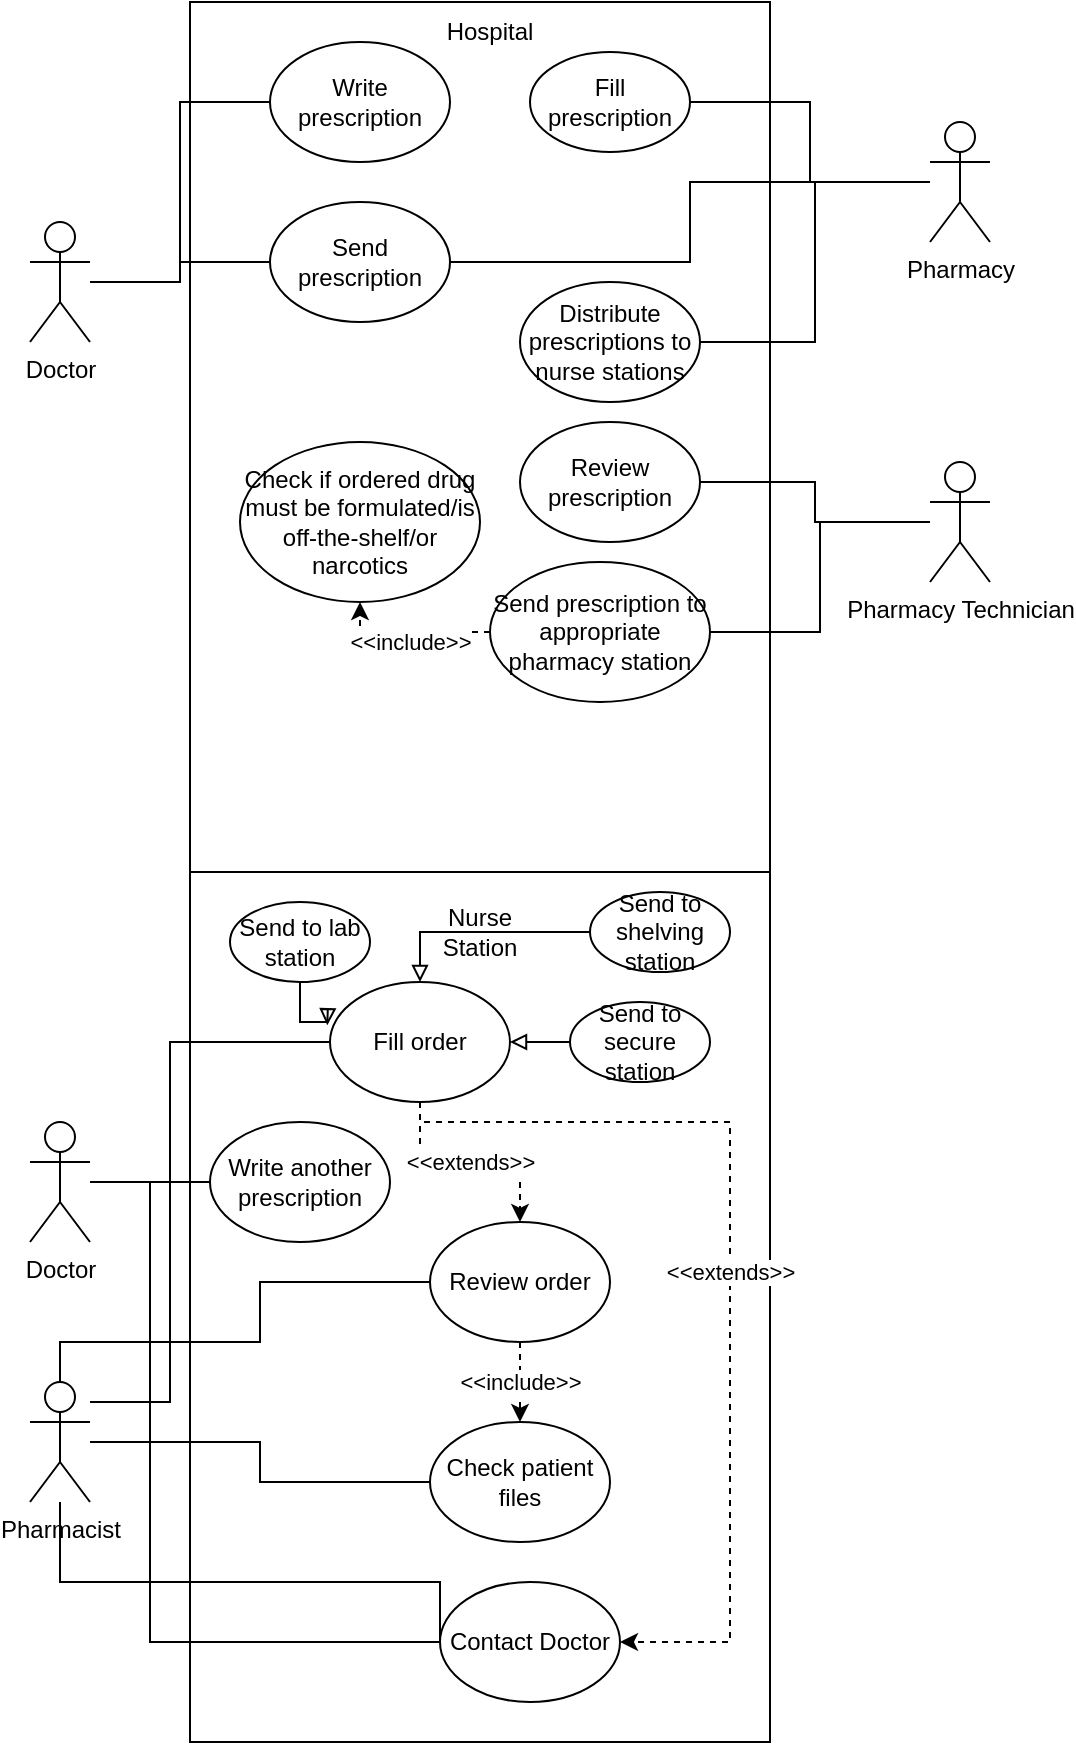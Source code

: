 <mxfile version="17.4.5" type="github">
  <diagram id="diFwN7pn9ZgPSL2D3D19" name="Page-1">
    <mxGraphModel dx="723" dy="405" grid="1" gridSize="10" guides="1" tooltips="1" connect="1" arrows="1" fold="1" page="1" pageScale="1" pageWidth="850" pageHeight="1100" math="0" shadow="0">
      <root>
        <mxCell id="0" />
        <mxCell id="1" parent="0" />
        <mxCell id="mYWsddYuptyJ_R3F1crm-6" value="" style="rounded=0;whiteSpace=wrap;html=1;" vertex="1" parent="1">
          <mxGeometry x="310" y="20" width="290" height="870" as="geometry" />
        </mxCell>
        <mxCell id="mYWsddYuptyJ_R3F1crm-1" value="Doctor" style="shape=umlActor;verticalLabelPosition=bottom;verticalAlign=top;html=1;outlineConnect=0;" vertex="1" parent="1">
          <mxGeometry x="230" y="130" width="30" height="60" as="geometry" />
        </mxCell>
        <mxCell id="mYWsddYuptyJ_R3F1crm-13" style="edgeStyle=orthogonalEdgeStyle;rounded=0;orthogonalLoop=1;jettySize=auto;html=1;entryX=1;entryY=0.5;entryDx=0;entryDy=0;endArrow=none;endFill=0;" edge="1" parent="1" source="mYWsddYuptyJ_R3F1crm-4" target="mYWsddYuptyJ_R3F1crm-8">
          <mxGeometry relative="1" as="geometry" />
        </mxCell>
        <mxCell id="mYWsddYuptyJ_R3F1crm-15" style="edgeStyle=orthogonalEdgeStyle;rounded=0;orthogonalLoop=1;jettySize=auto;html=1;endArrow=none;endFill=0;" edge="1" parent="1" source="mYWsddYuptyJ_R3F1crm-4" target="mYWsddYuptyJ_R3F1crm-14">
          <mxGeometry relative="1" as="geometry" />
        </mxCell>
        <mxCell id="mYWsddYuptyJ_R3F1crm-17" style="edgeStyle=orthogonalEdgeStyle;rounded=0;orthogonalLoop=1;jettySize=auto;html=1;entryX=1;entryY=0.5;entryDx=0;entryDy=0;endArrow=none;endFill=0;" edge="1" parent="1" source="mYWsddYuptyJ_R3F1crm-4" target="mYWsddYuptyJ_R3F1crm-16">
          <mxGeometry relative="1" as="geometry" />
        </mxCell>
        <mxCell id="mYWsddYuptyJ_R3F1crm-4" value="Pharmacy&lt;br&gt;" style="shape=umlActor;verticalLabelPosition=bottom;verticalAlign=top;html=1;outlineConnect=0;" vertex="1" parent="1">
          <mxGeometry x="680" y="80" width="30" height="60" as="geometry" />
        </mxCell>
        <mxCell id="mYWsddYuptyJ_R3F1crm-20" style="edgeStyle=orthogonalEdgeStyle;rounded=0;orthogonalLoop=1;jettySize=auto;html=1;entryX=1;entryY=0.5;entryDx=0;entryDy=0;endArrow=none;endFill=0;" edge="1" parent="1" source="mYWsddYuptyJ_R3F1crm-5" target="mYWsddYuptyJ_R3F1crm-19">
          <mxGeometry relative="1" as="geometry" />
        </mxCell>
        <mxCell id="mYWsddYuptyJ_R3F1crm-21" style="edgeStyle=orthogonalEdgeStyle;rounded=0;orthogonalLoop=1;jettySize=auto;html=1;entryX=1;entryY=0.5;entryDx=0;entryDy=0;endArrow=none;endFill=0;" edge="1" parent="1" source="mYWsddYuptyJ_R3F1crm-5" target="mYWsddYuptyJ_R3F1crm-18">
          <mxGeometry relative="1" as="geometry" />
        </mxCell>
        <mxCell id="mYWsddYuptyJ_R3F1crm-5" value="Pharmacy Technician" style="shape=umlActor;verticalLabelPosition=bottom;verticalAlign=top;html=1;outlineConnect=0;" vertex="1" parent="1">
          <mxGeometry x="680" y="250" width="30" height="60" as="geometry" />
        </mxCell>
        <mxCell id="mYWsddYuptyJ_R3F1crm-7" value="Write prescription" style="ellipse;whiteSpace=wrap;html=1;" vertex="1" parent="1">
          <mxGeometry x="350" y="40" width="90" height="60" as="geometry" />
        </mxCell>
        <mxCell id="mYWsddYuptyJ_R3F1crm-8" value="Send prescription" style="ellipse;whiteSpace=wrap;html=1;" vertex="1" parent="1">
          <mxGeometry x="350" y="120" width="90" height="60" as="geometry" />
        </mxCell>
        <mxCell id="mYWsddYuptyJ_R3F1crm-12" style="edgeStyle=orthogonalEdgeStyle;rounded=0;orthogonalLoop=1;jettySize=auto;html=1;entryX=0;entryY=0.5;entryDx=0;entryDy=0;endArrow=none;endFill=0;" edge="1" parent="1" source="mYWsddYuptyJ_R3F1crm-1" target="mYWsddYuptyJ_R3F1crm-8">
          <mxGeometry relative="1" as="geometry" />
        </mxCell>
        <mxCell id="mYWsddYuptyJ_R3F1crm-10" style="edgeStyle=orthogonalEdgeStyle;rounded=0;orthogonalLoop=1;jettySize=auto;html=1;entryX=0;entryY=0.5;entryDx=0;entryDy=0;endArrow=none;endFill=0;" edge="1" parent="1" source="mYWsddYuptyJ_R3F1crm-1" target="mYWsddYuptyJ_R3F1crm-7">
          <mxGeometry relative="1" as="geometry">
            <Array as="points">
              <mxPoint x="305" y="160" />
              <mxPoint x="305" y="70" />
            </Array>
          </mxGeometry>
        </mxCell>
        <mxCell id="mYWsddYuptyJ_R3F1crm-14" value="Fill prescription" style="ellipse;whiteSpace=wrap;html=1;" vertex="1" parent="1">
          <mxGeometry x="480" y="45" width="80" height="50" as="geometry" />
        </mxCell>
        <mxCell id="mYWsddYuptyJ_R3F1crm-16" value="Distribute prescriptions to nurse stations" style="ellipse;whiteSpace=wrap;html=1;" vertex="1" parent="1">
          <mxGeometry x="475" y="160" width="90" height="60" as="geometry" />
        </mxCell>
        <mxCell id="mYWsddYuptyJ_R3F1crm-18" value="Review prescription" style="ellipse;whiteSpace=wrap;html=1;" vertex="1" parent="1">
          <mxGeometry x="475" y="230" width="90" height="60" as="geometry" />
        </mxCell>
        <mxCell id="mYWsddYuptyJ_R3F1crm-28" value="&amp;lt;&amp;lt;include&amp;gt;&amp;gt;" style="edgeStyle=orthogonalEdgeStyle;rounded=0;orthogonalLoop=1;jettySize=auto;html=1;entryX=0.5;entryY=1;entryDx=0;entryDy=0;dashed=1;endArrow=classic;endFill=1;" edge="1" parent="1" source="mYWsddYuptyJ_R3F1crm-19" target="mYWsddYuptyJ_R3F1crm-27">
          <mxGeometry relative="1" as="geometry" />
        </mxCell>
        <mxCell id="mYWsddYuptyJ_R3F1crm-19" value="Send prescription to appropriate pharmacy station" style="ellipse;whiteSpace=wrap;html=1;" vertex="1" parent="1">
          <mxGeometry x="460" y="300" width="110" height="70" as="geometry" />
        </mxCell>
        <mxCell id="mYWsddYuptyJ_R3F1crm-22" value="Check patient files" style="ellipse;whiteSpace=wrap;html=1;" vertex="1" parent="1">
          <mxGeometry x="430" y="730" width="90" height="60" as="geometry" />
        </mxCell>
        <mxCell id="mYWsddYuptyJ_R3F1crm-35" value="&amp;lt;&amp;lt;extends&amp;gt;&amp;gt;" style="edgeStyle=orthogonalEdgeStyle;rounded=0;orthogonalLoop=1;jettySize=auto;html=1;dashed=1;endArrow=classic;endFill=1;" edge="1" parent="1" source="mYWsddYuptyJ_R3F1crm-24" target="mYWsddYuptyJ_R3F1crm-32">
          <mxGeometry relative="1" as="geometry" />
        </mxCell>
        <mxCell id="mYWsddYuptyJ_R3F1crm-38" value="&amp;lt;&amp;lt;extends&amp;gt;&amp;gt;" style="edgeStyle=orthogonalEdgeStyle;rounded=0;orthogonalLoop=1;jettySize=auto;html=1;entryX=1;entryY=0.5;entryDx=0;entryDy=0;endArrow=classic;endFill=1;dashed=1;" edge="1" parent="1" source="mYWsddYuptyJ_R3F1crm-24" target="mYWsddYuptyJ_R3F1crm-36">
          <mxGeometry relative="1" as="geometry">
            <Array as="points">
              <mxPoint x="425" y="580" />
              <mxPoint x="580" y="580" />
              <mxPoint x="580" y="840" />
            </Array>
          </mxGeometry>
        </mxCell>
        <mxCell id="mYWsddYuptyJ_R3F1crm-24" value="Fill order" style="ellipse;whiteSpace=wrap;html=1;" vertex="1" parent="1">
          <mxGeometry x="380" y="510" width="90" height="60" as="geometry" />
        </mxCell>
        <mxCell id="mYWsddYuptyJ_R3F1crm-27" value="Check if ordered drug must be formulated/is off-the-shelf/or narcotics" style="ellipse;whiteSpace=wrap;html=1;" vertex="1" parent="1">
          <mxGeometry x="335" y="240" width="120" height="80" as="geometry" />
        </mxCell>
        <mxCell id="mYWsddYuptyJ_R3F1crm-48" style="edgeStyle=orthogonalEdgeStyle;rounded=0;orthogonalLoop=1;jettySize=auto;html=1;entryX=0;entryY=0.5;entryDx=0;entryDy=0;endArrow=none;endFill=0;" edge="1" parent="1" source="mYWsddYuptyJ_R3F1crm-29" target="mYWsddYuptyJ_R3F1crm-36">
          <mxGeometry relative="1" as="geometry">
            <Array as="points">
              <mxPoint x="245" y="810" />
              <mxPoint x="435" y="810" />
            </Array>
          </mxGeometry>
        </mxCell>
        <mxCell id="mYWsddYuptyJ_R3F1crm-49" style="edgeStyle=orthogonalEdgeStyle;rounded=0;orthogonalLoop=1;jettySize=auto;html=1;entryX=0;entryY=0.5;entryDx=0;entryDy=0;endArrow=none;endFill=0;" edge="1" parent="1" source="mYWsddYuptyJ_R3F1crm-29" target="mYWsddYuptyJ_R3F1crm-22">
          <mxGeometry relative="1" as="geometry" />
        </mxCell>
        <mxCell id="mYWsddYuptyJ_R3F1crm-50" style="edgeStyle=orthogonalEdgeStyle;rounded=0;orthogonalLoop=1;jettySize=auto;html=1;entryX=0;entryY=0.5;entryDx=0;entryDy=0;endArrow=none;endFill=0;" edge="1" parent="1" source="mYWsddYuptyJ_R3F1crm-29" target="mYWsddYuptyJ_R3F1crm-32">
          <mxGeometry relative="1" as="geometry">
            <Array as="points">
              <mxPoint x="245" y="690" />
              <mxPoint x="345" y="690" />
              <mxPoint x="345" y="660" />
            </Array>
          </mxGeometry>
        </mxCell>
        <mxCell id="mYWsddYuptyJ_R3F1crm-51" style="edgeStyle=orthogonalEdgeStyle;rounded=0;orthogonalLoop=1;jettySize=auto;html=1;entryX=0;entryY=0.5;entryDx=0;entryDy=0;endArrow=none;endFill=0;" edge="1" parent="1" source="mYWsddYuptyJ_R3F1crm-29" target="mYWsddYuptyJ_R3F1crm-24">
          <mxGeometry relative="1" as="geometry">
            <Array as="points">
              <mxPoint x="300" y="720" />
              <mxPoint x="300" y="540" />
            </Array>
          </mxGeometry>
        </mxCell>
        <mxCell id="mYWsddYuptyJ_R3F1crm-29" value="Pharmacist" style="shape=umlActor;verticalLabelPosition=bottom;verticalAlign=top;html=1;outlineConnect=0;" vertex="1" parent="1">
          <mxGeometry x="230" y="710" width="30" height="60" as="geometry" />
        </mxCell>
        <mxCell id="mYWsddYuptyJ_R3F1crm-34" value="&amp;lt;&amp;lt;include&amp;gt;&amp;gt;" style="edgeStyle=orthogonalEdgeStyle;rounded=0;orthogonalLoop=1;jettySize=auto;html=1;endArrow=classic;endFill=1;dashed=1;" edge="1" parent="1" source="mYWsddYuptyJ_R3F1crm-32" target="mYWsddYuptyJ_R3F1crm-22">
          <mxGeometry relative="1" as="geometry" />
        </mxCell>
        <mxCell id="mYWsddYuptyJ_R3F1crm-32" value="Review order" style="ellipse;whiteSpace=wrap;html=1;" vertex="1" parent="1">
          <mxGeometry x="430" y="630" width="90" height="60" as="geometry" />
        </mxCell>
        <mxCell id="mYWsddYuptyJ_R3F1crm-36" value="Contact Doctor" style="ellipse;whiteSpace=wrap;html=1;" vertex="1" parent="1">
          <mxGeometry x="435" y="810" width="90" height="60" as="geometry" />
        </mxCell>
        <mxCell id="mYWsddYuptyJ_R3F1crm-41" style="edgeStyle=orthogonalEdgeStyle;rounded=0;orthogonalLoop=1;jettySize=auto;html=1;entryX=0;entryY=0.5;entryDx=0;entryDy=0;endArrow=none;endFill=0;" edge="1" parent="1" source="mYWsddYuptyJ_R3F1crm-39" target="mYWsddYuptyJ_R3F1crm-40">
          <mxGeometry relative="1" as="geometry" />
        </mxCell>
        <mxCell id="mYWsddYuptyJ_R3F1crm-42" style="edgeStyle=orthogonalEdgeStyle;rounded=0;orthogonalLoop=1;jettySize=auto;html=1;entryX=0;entryY=0.5;entryDx=0;entryDy=0;endArrow=none;endFill=0;" edge="1" parent="1" source="mYWsddYuptyJ_R3F1crm-39" target="mYWsddYuptyJ_R3F1crm-36">
          <mxGeometry relative="1" as="geometry">
            <Array as="points">
              <mxPoint x="290" y="610" />
              <mxPoint x="290" y="840" />
            </Array>
          </mxGeometry>
        </mxCell>
        <mxCell id="mYWsddYuptyJ_R3F1crm-39" value="Doctor" style="shape=umlActor;verticalLabelPosition=bottom;verticalAlign=top;html=1;outlineConnect=0;" vertex="1" parent="1">
          <mxGeometry x="230" y="580" width="30" height="60" as="geometry" />
        </mxCell>
        <mxCell id="mYWsddYuptyJ_R3F1crm-40" value="Write another prescription" style="ellipse;whiteSpace=wrap;html=1;" vertex="1" parent="1">
          <mxGeometry x="320" y="580" width="90" height="60" as="geometry" />
        </mxCell>
        <mxCell id="mYWsddYuptyJ_R3F1crm-45" value="" style="endArrow=none;html=1;rounded=0;exitX=0;exitY=0.5;exitDx=0;exitDy=0;entryX=1;entryY=0.5;entryDx=0;entryDy=0;" edge="1" parent="1" source="mYWsddYuptyJ_R3F1crm-6" target="mYWsddYuptyJ_R3F1crm-6">
          <mxGeometry width="50" height="50" relative="1" as="geometry">
            <mxPoint x="400" y="450" as="sourcePoint" />
            <mxPoint x="450" y="400" as="targetPoint" />
          </mxGeometry>
        </mxCell>
        <mxCell id="mYWsddYuptyJ_R3F1crm-46" value="Nurse Station" style="text;html=1;strokeColor=none;fillColor=none;align=center;verticalAlign=middle;whiteSpace=wrap;rounded=0;" vertex="1" parent="1">
          <mxGeometry x="425" y="470" width="60" height="30" as="geometry" />
        </mxCell>
        <mxCell id="mYWsddYuptyJ_R3F1crm-47" value="Hospital" style="text;html=1;strokeColor=none;fillColor=none;align=center;verticalAlign=middle;whiteSpace=wrap;rounded=0;" vertex="1" parent="1">
          <mxGeometry x="430" y="20" width="60" height="30" as="geometry" />
        </mxCell>
        <mxCell id="mYWsddYuptyJ_R3F1crm-57" style="edgeStyle=orthogonalEdgeStyle;rounded=0;orthogonalLoop=1;jettySize=auto;html=1;entryX=-0.015;entryY=0.361;entryDx=0;entryDy=0;entryPerimeter=0;endArrow=block;endFill=0;" edge="1" parent="1" source="mYWsddYuptyJ_R3F1crm-52" target="mYWsddYuptyJ_R3F1crm-24">
          <mxGeometry relative="1" as="geometry" />
        </mxCell>
        <mxCell id="mYWsddYuptyJ_R3F1crm-52" value="Send to lab station" style="ellipse;whiteSpace=wrap;html=1;" vertex="1" parent="1">
          <mxGeometry x="330" y="470" width="70" height="40" as="geometry" />
        </mxCell>
        <mxCell id="mYWsddYuptyJ_R3F1crm-58" style="edgeStyle=orthogonalEdgeStyle;rounded=0;orthogonalLoop=1;jettySize=auto;html=1;endArrow=block;endFill=0;" edge="1" parent="1" source="mYWsddYuptyJ_R3F1crm-53" target="mYWsddYuptyJ_R3F1crm-24">
          <mxGeometry relative="1" as="geometry" />
        </mxCell>
        <mxCell id="mYWsddYuptyJ_R3F1crm-53" value="Send to shelving station" style="ellipse;whiteSpace=wrap;html=1;" vertex="1" parent="1">
          <mxGeometry x="510" y="465" width="70" height="40" as="geometry" />
        </mxCell>
        <mxCell id="mYWsddYuptyJ_R3F1crm-59" style="edgeStyle=orthogonalEdgeStyle;rounded=0;orthogonalLoop=1;jettySize=auto;html=1;endArrow=block;endFill=0;" edge="1" parent="1" source="mYWsddYuptyJ_R3F1crm-56" target="mYWsddYuptyJ_R3F1crm-24">
          <mxGeometry relative="1" as="geometry" />
        </mxCell>
        <mxCell id="mYWsddYuptyJ_R3F1crm-56" value="Send to secure station" style="ellipse;whiteSpace=wrap;html=1;" vertex="1" parent="1">
          <mxGeometry x="500" y="520" width="70" height="40" as="geometry" />
        </mxCell>
      </root>
    </mxGraphModel>
  </diagram>
</mxfile>
